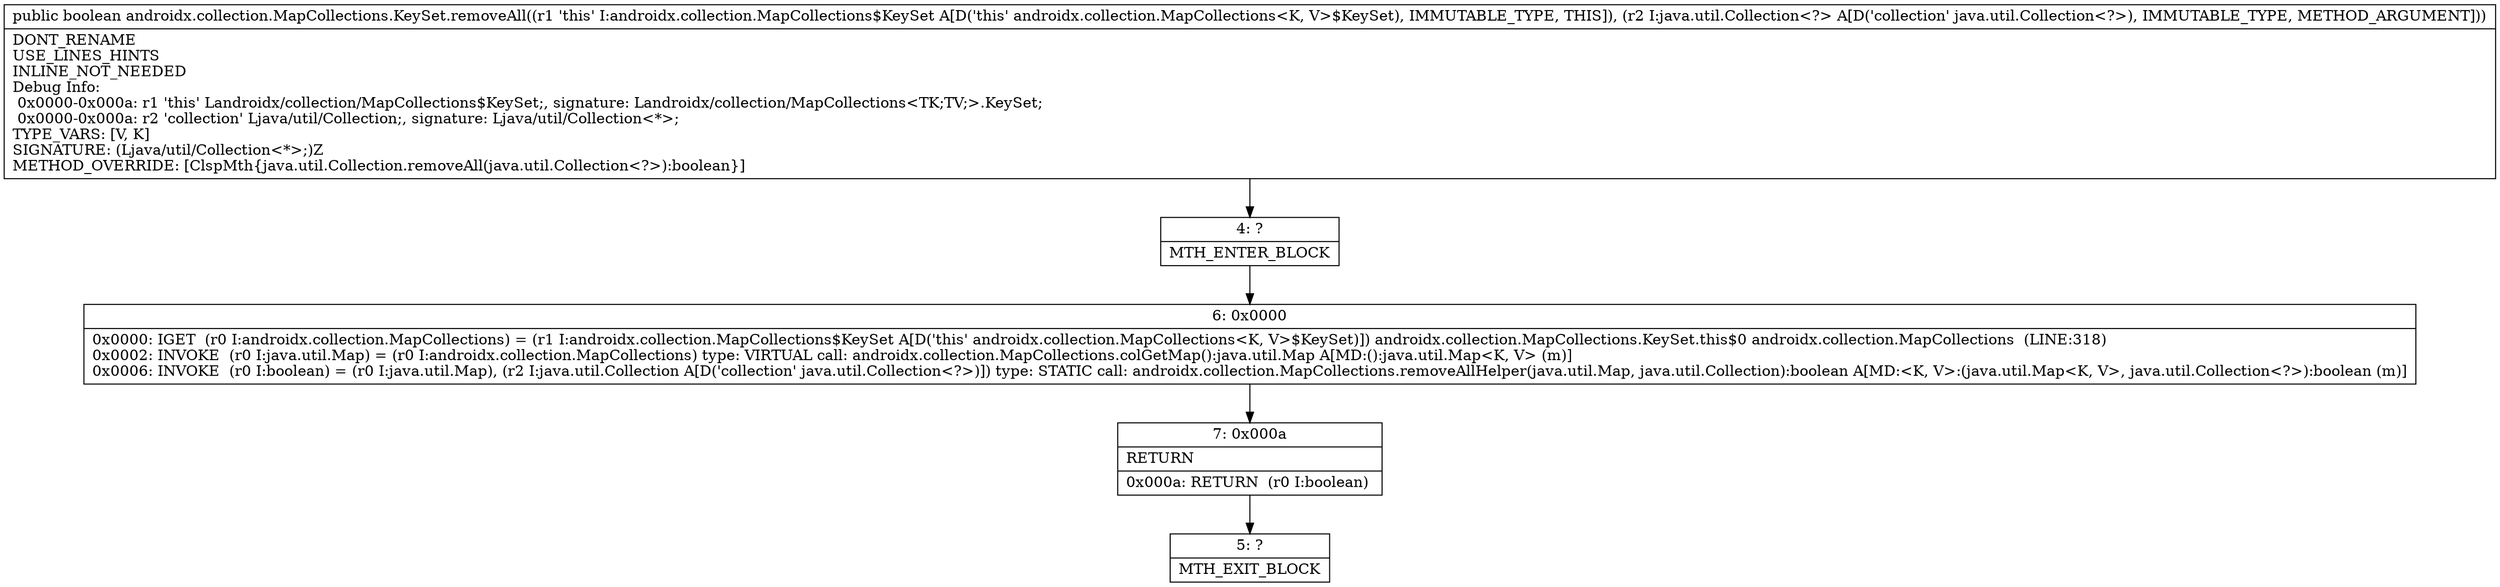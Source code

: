 digraph "CFG forandroidx.collection.MapCollections.KeySet.removeAll(Ljava\/util\/Collection;)Z" {
Node_4 [shape=record,label="{4\:\ ?|MTH_ENTER_BLOCK\l}"];
Node_6 [shape=record,label="{6\:\ 0x0000|0x0000: IGET  (r0 I:androidx.collection.MapCollections) = (r1 I:androidx.collection.MapCollections$KeySet A[D('this' androidx.collection.MapCollections\<K, V\>$KeySet)]) androidx.collection.MapCollections.KeySet.this$0 androidx.collection.MapCollections  (LINE:318)\l0x0002: INVOKE  (r0 I:java.util.Map) = (r0 I:androidx.collection.MapCollections) type: VIRTUAL call: androidx.collection.MapCollections.colGetMap():java.util.Map A[MD:():java.util.Map\<K, V\> (m)]\l0x0006: INVOKE  (r0 I:boolean) = (r0 I:java.util.Map), (r2 I:java.util.Collection A[D('collection' java.util.Collection\<?\>)]) type: STATIC call: androidx.collection.MapCollections.removeAllHelper(java.util.Map, java.util.Collection):boolean A[MD:\<K, V\>:(java.util.Map\<K, V\>, java.util.Collection\<?\>):boolean (m)]\l}"];
Node_7 [shape=record,label="{7\:\ 0x000a|RETURN\l|0x000a: RETURN  (r0 I:boolean) \l}"];
Node_5 [shape=record,label="{5\:\ ?|MTH_EXIT_BLOCK\l}"];
MethodNode[shape=record,label="{public boolean androidx.collection.MapCollections.KeySet.removeAll((r1 'this' I:androidx.collection.MapCollections$KeySet A[D('this' androidx.collection.MapCollections\<K, V\>$KeySet), IMMUTABLE_TYPE, THIS]), (r2 I:java.util.Collection\<?\> A[D('collection' java.util.Collection\<?\>), IMMUTABLE_TYPE, METHOD_ARGUMENT]))  | DONT_RENAME\lUSE_LINES_HINTS\lINLINE_NOT_NEEDED\lDebug Info:\l  0x0000\-0x000a: r1 'this' Landroidx\/collection\/MapCollections$KeySet;, signature: Landroidx\/collection\/MapCollections\<TK;TV;\>.KeySet;\l  0x0000\-0x000a: r2 'collection' Ljava\/util\/Collection;, signature: Ljava\/util\/Collection\<*\>;\lTYPE_VARS: [V, K]\lSIGNATURE: (Ljava\/util\/Collection\<*\>;)Z\lMETHOD_OVERRIDE: [ClspMth\{java.util.Collection.removeAll(java.util.Collection\<?\>):boolean\}]\l}"];
MethodNode -> Node_4;Node_4 -> Node_6;
Node_6 -> Node_7;
Node_7 -> Node_5;
}

